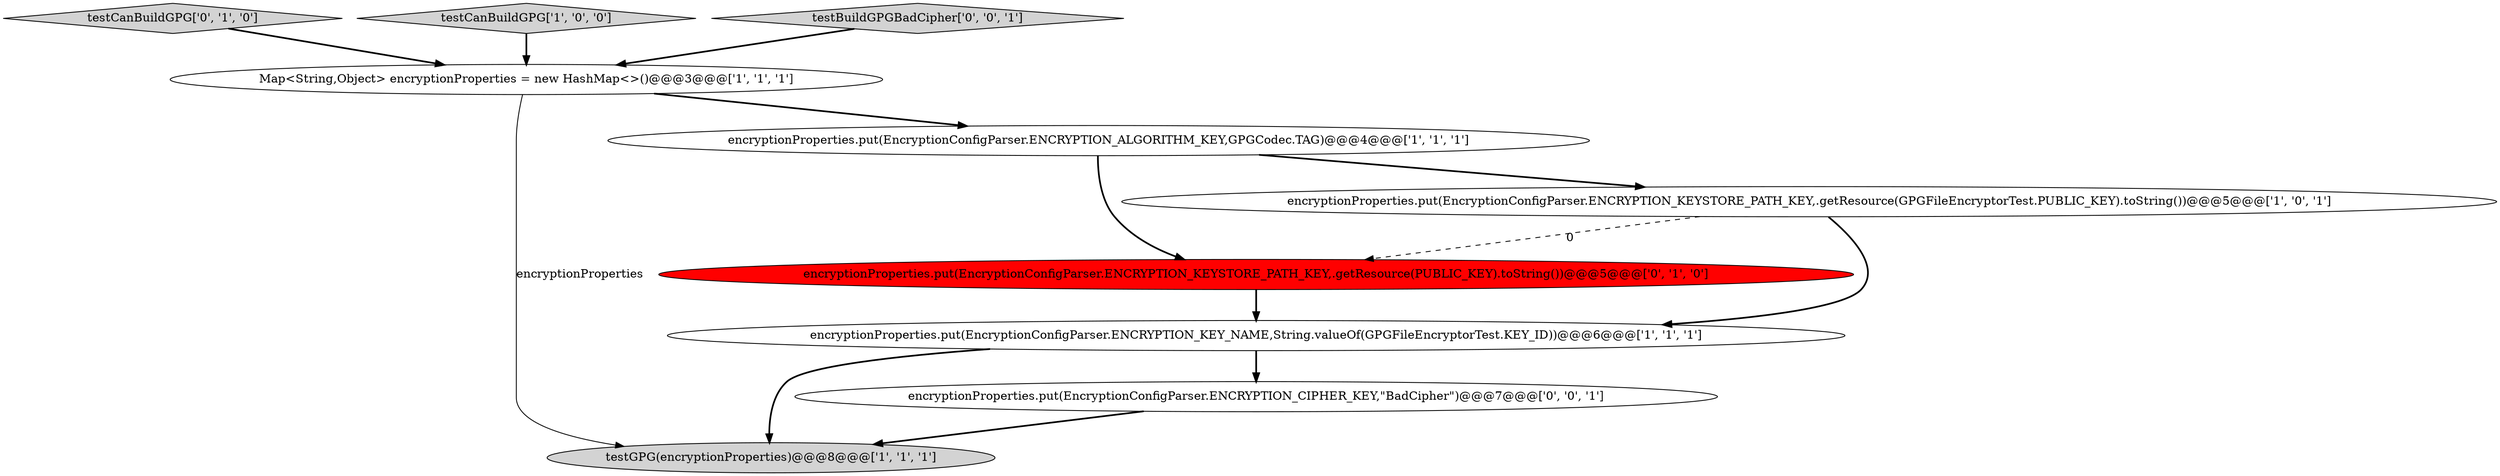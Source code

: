 digraph {
1 [style = filled, label = "encryptionProperties.put(EncryptionConfigParser.ENCRYPTION_KEYSTORE_PATH_KEY,.getResource(GPGFileEncryptorTest.PUBLIC_KEY).toString())@@@5@@@['1', '0', '1']", fillcolor = white, shape = ellipse image = "AAA0AAABBB1BBB"];
7 [style = filled, label = "testCanBuildGPG['0', '1', '0']", fillcolor = lightgray, shape = diamond image = "AAA0AAABBB2BBB"];
6 [style = filled, label = "encryptionProperties.put(EncryptionConfigParser.ENCRYPTION_KEYSTORE_PATH_KEY,.getResource(PUBLIC_KEY).toString())@@@5@@@['0', '1', '0']", fillcolor = red, shape = ellipse image = "AAA1AAABBB2BBB"];
9 [style = filled, label = "encryptionProperties.put(EncryptionConfigParser.ENCRYPTION_CIPHER_KEY,\"BadCipher\")@@@7@@@['0', '0', '1']", fillcolor = white, shape = ellipse image = "AAA0AAABBB3BBB"];
3 [style = filled, label = "encryptionProperties.put(EncryptionConfigParser.ENCRYPTION_KEY_NAME,String.valueOf(GPGFileEncryptorTest.KEY_ID))@@@6@@@['1', '1', '1']", fillcolor = white, shape = ellipse image = "AAA0AAABBB1BBB"];
0 [style = filled, label = "Map<String,Object> encryptionProperties = new HashMap<>()@@@3@@@['1', '1', '1']", fillcolor = white, shape = ellipse image = "AAA0AAABBB1BBB"];
5 [style = filled, label = "testGPG(encryptionProperties)@@@8@@@['1', '1', '1']", fillcolor = lightgray, shape = ellipse image = "AAA0AAABBB1BBB"];
2 [style = filled, label = "testCanBuildGPG['1', '0', '0']", fillcolor = lightgray, shape = diamond image = "AAA0AAABBB1BBB"];
8 [style = filled, label = "testBuildGPGBadCipher['0', '0', '1']", fillcolor = lightgray, shape = diamond image = "AAA0AAABBB3BBB"];
4 [style = filled, label = "encryptionProperties.put(EncryptionConfigParser.ENCRYPTION_ALGORITHM_KEY,GPGCodec.TAG)@@@4@@@['1', '1', '1']", fillcolor = white, shape = ellipse image = "AAA0AAABBB1BBB"];
1->3 [style = bold, label=""];
3->9 [style = bold, label=""];
9->5 [style = bold, label=""];
6->3 [style = bold, label=""];
8->0 [style = bold, label=""];
3->5 [style = bold, label=""];
2->0 [style = bold, label=""];
4->1 [style = bold, label=""];
7->0 [style = bold, label=""];
0->5 [style = solid, label="encryptionProperties"];
0->4 [style = bold, label=""];
4->6 [style = bold, label=""];
1->6 [style = dashed, label="0"];
}
